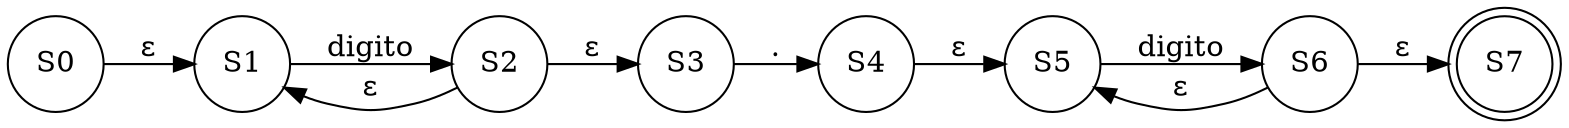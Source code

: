 digraph grafica{
rankdir=LR;
forcelabels= true;
node [shape = circle];
S0;
S1;
S2;
S3;
S4;
S5;
S6;
S7[shape = doublecircle];
S0->S1[label="ε"]
S1->S2[label="digito"]
S2->S1[label="ε"]
S2->S3[label="ε"]
S3->S4[label="."]
S4->S5[label="ε"]
S5->S6[label="digito"]
S6->S5[label="ε"]
S6->S7[label="ε"]

}